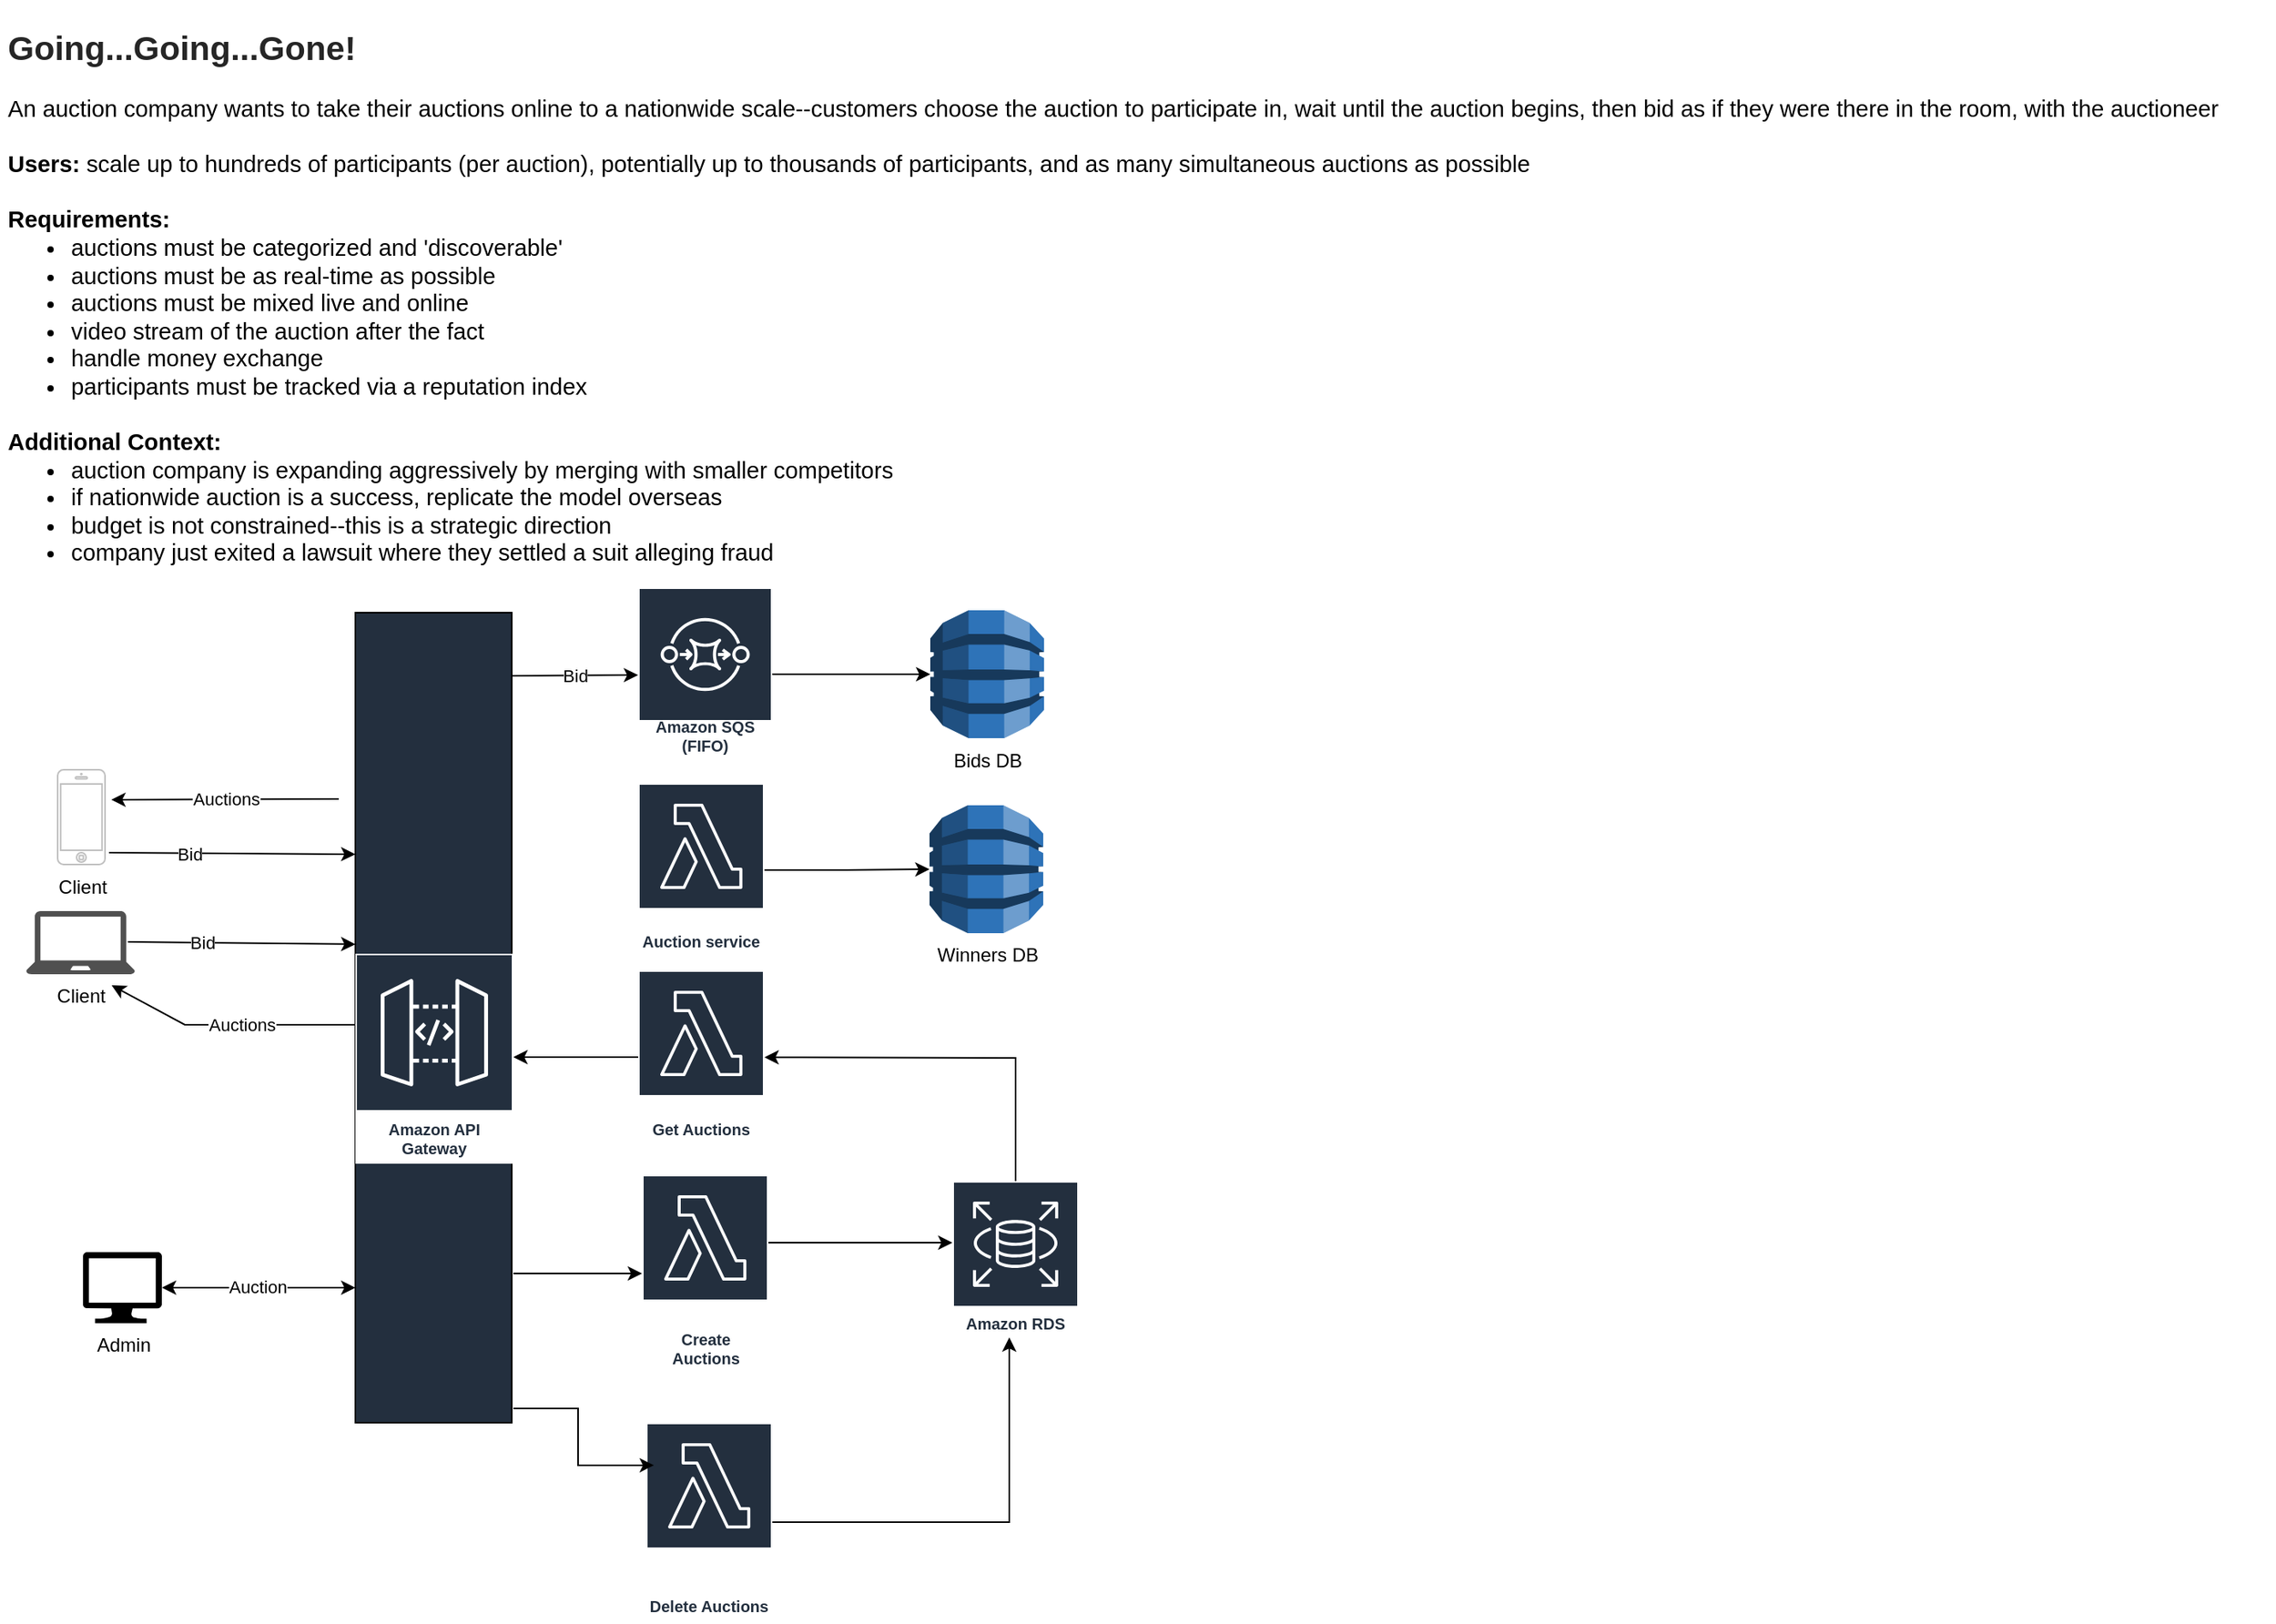 <mxfile version="20.3.0" type="github"><diagram id="sp1LoZxdjKv4uH-XBPk2" name="Page-1"><mxGraphModel dx="1186" dy="796" grid="1" gridSize="9" guides="1" tooltips="1" connect="1" arrows="1" fold="1" page="1" pageScale="1" pageWidth="2336" pageHeight="1654" math="0" shadow="0"><root><mxCell id="0"/><mxCell id="1" parent="0"/><mxCell id="PIwCiwUTO6pEeKE34QBl-45" value="" style="rounded=0;whiteSpace=wrap;html=1;labelBackgroundColor=none;fillColor=#232F3E;" vertex="1" parent="1"><mxGeometry x="243" y="396" width="99" height="513" as="geometry"/></mxCell><mxCell id="PIwCiwUTO6pEeKE34QBl-1" value="Client" style="html=1;verticalLabelPosition=bottom;labelBackgroundColor=#ffffff;verticalAlign=top;shadow=0;dashed=0;strokeWidth=1;shape=mxgraph.ios7.misc.iphone;strokeColor=#c0c0c0;" vertex="1" parent="1"><mxGeometry x="54.5" y="495.5" width="30" height="60" as="geometry"/></mxCell><mxCell id="PIwCiwUTO6pEeKE34QBl-5" value="" style="endArrow=classic;html=1;rounded=0;exitX=1.083;exitY=0.875;exitDx=0;exitDy=0;exitPerimeter=0;" edge="1" parent="1" source="PIwCiwUTO6pEeKE34QBl-1"><mxGeometry width="50" height="50" relative="1" as="geometry"><mxPoint x="147" y="516" as="sourcePoint"/><mxPoint x="243" y="549" as="targetPoint"/></mxGeometry></mxCell><mxCell id="PIwCiwUTO6pEeKE34QBl-27" value="Bid" style="edgeLabel;html=1;align=center;verticalAlign=middle;resizable=0;points=[];" vertex="1" connectable="0" parent="PIwCiwUTO6pEeKE34QBl-5"><mxGeometry x="-0.348" relative="1" as="geometry"><mxPoint as="offset"/></mxGeometry></mxCell><mxCell id="PIwCiwUTO6pEeKE34QBl-6" value="Client" style="sketch=0;pointerEvents=1;shadow=0;dashed=0;html=1;strokeColor=none;fillColor=#505050;labelPosition=center;verticalLabelPosition=bottom;verticalAlign=top;outlineConnect=0;align=center;shape=mxgraph.office.devices.laptop;" vertex="1" parent="1"><mxGeometry x="34.5" y="585" width="69" height="40" as="geometry"/></mxCell><mxCell id="PIwCiwUTO6pEeKE34QBl-29" value="" style="edgeStyle=orthogonalEdgeStyle;rounded=0;orthogonalLoop=1;jettySize=auto;html=1;" edge="1" parent="1" source="PIwCiwUTO6pEeKE34QBl-8" target="PIwCiwUTO6pEeKE34QBl-28"><mxGeometry relative="1" as="geometry"/></mxCell><mxCell id="PIwCiwUTO6pEeKE34QBl-8" value="Amazon SQS (FIFO)" style="sketch=0;outlineConnect=0;fontColor=#232F3E;gradientColor=none;strokeColor=#ffffff;fillColor=#232F3E;dashed=0;verticalLabelPosition=middle;verticalAlign=bottom;align=center;html=1;whiteSpace=wrap;fontSize=10;fontStyle=1;spacing=3;shape=mxgraph.aws4.productIcon;prIcon=mxgraph.aws4.sqs;" vertex="1" parent="1"><mxGeometry x="422" y="380" width="85" height="110" as="geometry"/></mxCell><mxCell id="PIwCiwUTO6pEeKE34QBl-9" value="Bid" style="endArrow=classic;html=1;rounded=0;" edge="1" parent="1"><mxGeometry width="50" height="50" relative="1" as="geometry"><mxPoint x="342" y="436" as="sourcePoint"/><mxPoint x="422" y="435.509" as="targetPoint"/><Array as="points"/></mxGeometry></mxCell><mxCell id="PIwCiwUTO6pEeKE34QBl-10" value="Amazon API Gateway" style="sketch=0;outlineConnect=0;fontColor=#232F3E;gradientColor=none;strokeColor=#ffffff;fillColor=#232F3E;dashed=0;verticalLabelPosition=middle;verticalAlign=bottom;align=center;html=1;whiteSpace=wrap;fontSize=10;fontStyle=1;spacing=3;shape=mxgraph.aws4.productIcon;prIcon=mxgraph.aws4.api_gateway;" vertex="1" parent="1"><mxGeometry x="243" y="612" width="100" height="133" as="geometry"/></mxCell><mxCell id="PIwCiwUTO6pEeKE34QBl-20" value="" style="edgeStyle=orthogonalEdgeStyle;rounded=0;orthogonalLoop=1;jettySize=auto;html=1;" edge="1" parent="1" source="PIwCiwUTO6pEeKE34QBl-13"><mxGeometry relative="1" as="geometry"><mxPoint x="343" y="677.5" as="targetPoint"/><Array as="points"><mxPoint x="360" y="678"/><mxPoint x="360" y="678"/></Array></mxGeometry></mxCell><mxCell id="PIwCiwUTO6pEeKE34QBl-13" value="Get Auctions" style="sketch=0;outlineConnect=0;fontColor=#232F3E;gradientColor=none;strokeColor=#ffffff;fillColor=#232F3E;dashed=0;verticalLabelPosition=middle;verticalAlign=bottom;align=center;html=1;whiteSpace=wrap;fontSize=10;fontStyle=1;spacing=3;shape=mxgraph.aws4.productIcon;prIcon=mxgraph.aws4.lambda;labelBackgroundColor=none;" vertex="1" parent="1"><mxGeometry x="422" y="622.5" width="80" height="110" as="geometry"/></mxCell><mxCell id="PIwCiwUTO6pEeKE34QBl-15" value="" style="endArrow=classic;html=1;rounded=0;" edge="1" parent="1" source="PIwCiwUTO6pEeKE34QBl-18" target="PIwCiwUTO6pEeKE34QBl-13"><mxGeometry width="50" height="50" relative="1" as="geometry"><mxPoint x="630" y="711" as="sourcePoint"/><mxPoint x="677" y="618" as="targetPoint"/><Array as="points"><mxPoint x="661" y="678"/></Array></mxGeometry></mxCell><mxCell id="PIwCiwUTO6pEeKE34QBl-17" value="&lt;h1&gt;&lt;b style=&quot;font-family: Calibri, sans-serif; font-size: 11pt; caret-color: rgb(0, 0, 0); background-color: initial;&quot;&gt;&lt;span style=&quot;font-size: 16pt; color: rgb(38, 38, 38);&quot; lang=&quot;EN-US&quot;&gt;Going...Going...Gone!&lt;/span&gt;&lt;/b&gt;&lt;/h1&gt;&lt;p style=&quot;margin: 0cm; font-size: 11pt; font-family: Calibri, sans-serif; caret-color: rgb(0, 0, 0); text-size-adjust: auto;&quot; class=&quot;MsoNormal&quot;&gt;&lt;span lang=&quot;EN-US&quot;&gt;An auction company wants to take their auctions online to a nationwide scale--customers choose the auction to participate in, wait until the auction begins, then bid as if they were there in the room, with the auctioneer&lt;/span&gt;&lt;/p&gt;&lt;p style=&quot;margin: 0cm; font-size: 11pt; font-family: Calibri, sans-serif; caret-color: rgb(0, 0, 0); text-size-adjust: auto;&quot; class=&quot;MsoNormal&quot;&gt;&lt;span lang=&quot;EN-US&quot;&gt;&amp;nbsp;&lt;/span&gt;&lt;/p&gt;&lt;p style=&quot;margin: 0cm; font-size: 11pt; font-family: Calibri, sans-serif; caret-color: rgb(0, 0, 0); text-size-adjust: auto;&quot; class=&quot;MsoNormal&quot;&gt;&lt;b&gt;&lt;span lang=&quot;EN-US&quot;&gt;Users:&lt;/span&gt;&lt;/b&gt;&lt;span lang=&quot;EN-US&quot;&gt;&lt;span class=&quot;Apple-converted-space&quot;&gt;&amp;nbsp;&lt;/span&gt;scale up to hundreds of participants (per auction), potentially up to thousands of participants, and as many simultaneous auctions as possible&lt;/span&gt;&lt;/p&gt;&lt;p style=&quot;margin: 0cm; font-size: 11pt; font-family: Calibri, sans-serif; caret-color: rgb(0, 0, 0); text-size-adjust: auto;&quot; class=&quot;MsoNormal&quot;&gt;&lt;b&gt;&lt;span lang=&quot;EN-US&quot;&gt;&amp;nbsp;&lt;/span&gt;&lt;/b&gt;&lt;/p&gt;&lt;p style=&quot;margin: 0cm; font-size: 11pt; font-family: Calibri, sans-serif; caret-color: rgb(0, 0, 0); text-size-adjust: auto;&quot; class=&quot;MsoNormal&quot;&gt;&lt;b&gt;&lt;span lang=&quot;EN-US&quot;&gt;Requirements:&lt;/span&gt;&lt;/b&gt;&lt;/p&gt;&lt;ul style=&quot;margin-bottom: 0cm; caret-color: rgb(0, 0, 0); font-family: Calibri; text-size-adjust: auto; margin-top: 0cm;&quot; type=&quot;disc&quot;&gt;&lt;li style=&quot;margin: 0cm; font-size: 11pt; font-family: Calibri, sans-serif;&quot; class=&quot;MsoListParagraph&quot;&gt;&lt;span lang=&quot;EN-US&quot;&gt;auctions must be categorized and 'discoverable'&lt;/span&gt;&lt;/li&gt;&lt;li style=&quot;margin: 0cm; font-size: 11pt; font-family: Calibri, sans-serif;&quot; class=&quot;MsoListParagraph&quot;&gt;&lt;span lang=&quot;EN-US&quot;&gt;auctions must be as real-time as possible&lt;/span&gt;&lt;/li&gt;&lt;li style=&quot;margin: 0cm; font-size: 11pt; font-family: Calibri, sans-serif;&quot; class=&quot;MsoListParagraph&quot;&gt;&lt;span lang=&quot;EN-US&quot;&gt;auctions must be mixed live and online&lt;/span&gt;&lt;/li&gt;&lt;li style=&quot;margin: 0cm; font-size: 11pt; font-family: Calibri, sans-serif;&quot; class=&quot;MsoListParagraph&quot;&gt;&lt;span lang=&quot;EN-US&quot;&gt;video stream of the auction after the fact&lt;/span&gt;&lt;/li&gt;&lt;li style=&quot;margin: 0cm; font-size: 11pt; font-family: Calibri, sans-serif;&quot; class=&quot;MsoListParagraph&quot;&gt;&lt;span lang=&quot;EN-US&quot;&gt;handle money exchange&lt;/span&gt;&lt;/li&gt;&lt;li style=&quot;margin: 0cm; font-size: 11pt; font-family: Calibri, sans-serif;&quot; class=&quot;MsoListParagraph&quot;&gt;&lt;span lang=&quot;EN-US&quot;&gt;participants must be tracked via a reputation index&lt;/span&gt;&lt;/li&gt;&lt;/ul&gt;&lt;p style=&quot;margin: 0cm; font-size: 11pt; font-family: Calibri, sans-serif; caret-color: rgb(0, 0, 0); text-size-adjust: auto;&quot; class=&quot;MsoNormal&quot;&gt;&lt;b&gt;&lt;span lang=&quot;EN-US&quot;&gt;&amp;nbsp;&lt;/span&gt;&lt;/b&gt;&lt;/p&gt;&lt;p style=&quot;margin: 0cm; font-size: 11pt; font-family: Calibri, sans-serif; caret-color: rgb(0, 0, 0); text-size-adjust: auto;&quot; class=&quot;MsoNormal&quot;&gt;&lt;b&gt;&lt;span lang=&quot;EN-US&quot;&gt;Additional Context:&lt;/span&gt;&lt;/b&gt;&lt;/p&gt;&lt;ul style=&quot;margin-bottom: 0cm; caret-color: rgb(0, 0, 0); font-family: Calibri; text-size-adjust: auto; margin-top: 0cm;&quot; type=&quot;disc&quot;&gt;&lt;li style=&quot;margin: 0cm; font-size: 11pt; font-family: Calibri, sans-serif;&quot; class=&quot;MsoListParagraph&quot;&gt;&lt;span lang=&quot;EN-US&quot;&gt;auction company is expanding aggressively by merging with smaller competitors&lt;/span&gt;&lt;/li&gt;&lt;li style=&quot;margin: 0cm; font-size: 11pt; font-family: Calibri, sans-serif;&quot; class=&quot;MsoListParagraph&quot;&gt;&lt;span lang=&quot;EN-US&quot;&gt;if nationwide auction is a success, replicate the model overseas&lt;/span&gt;&lt;/li&gt;&lt;li style=&quot;margin: 0cm; font-size: 11pt; font-family: Calibri, sans-serif;&quot; class=&quot;MsoListParagraph&quot;&gt;&lt;span lang=&quot;EN-US&quot;&gt;budget is not constrained--this is a strategic direction&lt;/span&gt;&lt;/li&gt;&lt;li style=&quot;margin: 0cm; font-size: 11pt; font-family: Calibri, sans-serif;&quot; class=&quot;MsoListParagraph&quot;&gt;&lt;span lang=&quot;EN-US&quot;&gt;company just exited a lawsuit where they settled a suit alleging fraud&lt;/span&gt;&lt;/li&gt;&lt;/ul&gt;" style="text;html=1;strokeColor=none;fillColor=none;spacing=5;spacingTop=-20;whiteSpace=wrap;overflow=hidden;rounded=0;labelBackgroundColor=none;" vertex="1" parent="1"><mxGeometry x="18" y="18" width="1440" height="390" as="geometry"/></mxCell><mxCell id="PIwCiwUTO6pEeKE34QBl-18" value="Amazon RDS" style="sketch=0;outlineConnect=0;fontColor=#232F3E;gradientColor=none;strokeColor=#ffffff;fillColor=#232F3E;dashed=0;verticalLabelPosition=middle;verticalAlign=bottom;align=center;html=1;whiteSpace=wrap;fontSize=10;fontStyle=1;spacing=3;shape=mxgraph.aws4.productIcon;prIcon=mxgraph.aws4.rds;labelBackgroundColor=none;" vertex="1" parent="1"><mxGeometry x="621" y="756" width="80" height="100" as="geometry"/></mxCell><mxCell id="PIwCiwUTO6pEeKE34QBl-23" value="" style="endArrow=classic;html=1;rounded=0;exitX=0;exitY=0.338;exitDx=0;exitDy=0;exitPerimeter=0;" edge="1" parent="1" source="PIwCiwUTO6pEeKE34QBl-10"><mxGeometry width="50" height="50" relative="1" as="geometry"><mxPoint x="234" y="571" as="sourcePoint"/><mxPoint x="88.688" y="632" as="targetPoint"/><Array as="points"><mxPoint x="217" y="657"/><mxPoint x="135" y="657"/></Array></mxGeometry></mxCell><mxCell id="PIwCiwUTO6pEeKE34QBl-24" value="Auctions" style="edgeLabel;html=1;align=center;verticalAlign=middle;resizable=0;points=[];" vertex="1" connectable="0" parent="PIwCiwUTO6pEeKE34QBl-23"><mxGeometry x="0.062" y="1" relative="1" as="geometry"><mxPoint x="13" y="-1" as="offset"/></mxGeometry></mxCell><mxCell id="PIwCiwUTO6pEeKE34QBl-25" value="Auctions" style="endArrow=classic;html=1;rounded=0;entryX=1.133;entryY=0.133;entryDx=0;entryDy=0;entryPerimeter=0;startSize=6;" edge="1" parent="1"><mxGeometry width="50" height="50" relative="1" as="geometry"><mxPoint x="232.5" y="514" as="sourcePoint"/><mxPoint x="88.49" y="514.48" as="targetPoint"/></mxGeometry></mxCell><mxCell id="PIwCiwUTO6pEeKE34QBl-28" value="Bids DB" style="outlineConnect=0;dashed=0;verticalLabelPosition=bottom;verticalAlign=top;align=center;html=1;shape=mxgraph.aws3.dynamo_db;fillColor=#2E73B8;gradientColor=none;labelBackgroundColor=none;" vertex="1" parent="1"><mxGeometry x="607" y="394.5" width="72" height="81" as="geometry"/></mxCell><mxCell id="PIwCiwUTO6pEeKE34QBl-36" value="" style="edgeStyle=orthogonalEdgeStyle;rounded=0;orthogonalLoop=1;jettySize=auto;html=1;startSize=6;" edge="1" parent="1" source="PIwCiwUTO6pEeKE34QBl-30" target="PIwCiwUTO6pEeKE34QBl-35"><mxGeometry relative="1" as="geometry"/></mxCell><mxCell id="PIwCiwUTO6pEeKE34QBl-30" value="Auction service" style="sketch=0;outlineConnect=0;fontColor=#232F3E;gradientColor=none;strokeColor=#ffffff;fillColor=#232F3E;dashed=0;verticalLabelPosition=middle;verticalAlign=bottom;align=center;html=1;whiteSpace=wrap;fontSize=10;fontStyle=1;spacing=3;shape=mxgraph.aws4.productIcon;prIcon=mxgraph.aws4.lambda;labelBackgroundColor=none;" vertex="1" parent="1"><mxGeometry x="422" y="504" width="80" height="110" as="geometry"/></mxCell><mxCell id="PIwCiwUTO6pEeKE34QBl-32" value="Create Auctions" style="sketch=0;outlineConnect=0;fontColor=#232F3E;gradientColor=none;strokeColor=#ffffff;fillColor=#232F3E;dashed=0;verticalLabelPosition=middle;verticalAlign=bottom;align=center;html=1;whiteSpace=wrap;fontSize=10;fontStyle=1;spacing=3;shape=mxgraph.aws4.productIcon;prIcon=mxgraph.aws4.lambda;labelBackgroundColor=none;" vertex="1" parent="1"><mxGeometry x="424.5" y="752" width="80" height="126" as="geometry"/></mxCell><mxCell id="PIwCiwUTO6pEeKE34QBl-33" value="" style="endArrow=classic;html=1;rounded=0;" edge="1" parent="1"><mxGeometry width="50" height="50" relative="1" as="geometry"><mxPoint x="504.5" y="795" as="sourcePoint"/><mxPoint x="621" y="795" as="targetPoint"/><Array as="points"><mxPoint x="549" y="795"/><mxPoint x="594" y="795"/></Array></mxGeometry></mxCell><mxCell id="PIwCiwUTO6pEeKE34QBl-35" value="Winners DB" style="outlineConnect=0;dashed=0;verticalLabelPosition=bottom;verticalAlign=top;align=center;html=1;shape=mxgraph.aws3.dynamo_db;fillColor=#2E73B8;gradientColor=none;labelBackgroundColor=none;" vertex="1" parent="1"><mxGeometry x="606.5" y="518" width="72" height="81" as="geometry"/></mxCell><mxCell id="PIwCiwUTO6pEeKE34QBl-37" value="Admin" style="verticalLabelPosition=bottom;html=1;verticalAlign=top;align=center;strokeColor=none;fillColor=#000000;shape=mxgraph.azure.computer;pointerEvents=1;labelBackgroundColor=none;" vertex="1" parent="1"><mxGeometry x="70.5" y="801" width="50" height="45" as="geometry"/></mxCell><mxCell id="PIwCiwUTO6pEeKE34QBl-38" value="" style="edgeStyle=orthogonalEdgeStyle;rounded=0;orthogonalLoop=1;jettySize=auto;html=1;exitX=1;exitY=0.5;exitDx=0;exitDy=0;exitPerimeter=0;startArrow=classic;startFill=1;" edge="1" parent="1" source="PIwCiwUTO6pEeKE34QBl-37"><mxGeometry relative="1" as="geometry"><mxPoint x="120.5" y="810" as="sourcePoint"/><mxPoint x="243" y="823.5" as="targetPoint"/><Array as="points"><mxPoint x="216" y="824"/><mxPoint x="216" y="824"/></Array></mxGeometry></mxCell><mxCell id="PIwCiwUTO6pEeKE34QBl-39" value="Auction" style="edgeLabel;html=1;align=center;verticalAlign=middle;resizable=0;points=[];" vertex="1" connectable="0" parent="PIwCiwUTO6pEeKE34QBl-38"><mxGeometry x="-0.016" y="1" relative="1" as="geometry"><mxPoint as="offset"/></mxGeometry></mxCell><mxCell id="PIwCiwUTO6pEeKE34QBl-41" value="" style="edgeStyle=orthogonalEdgeStyle;rounded=0;orthogonalLoop=1;jettySize=auto;html=1;startSize=6;" edge="1" parent="1" target="PIwCiwUTO6pEeKE34QBl-32"><mxGeometry relative="1" as="geometry"><mxPoint x="343" y="814.5" as="sourcePoint"/></mxGeometry></mxCell><mxCell id="PIwCiwUTO6pEeKE34QBl-42" value="Delete Auctions" style="sketch=0;outlineConnect=0;fontColor=#232F3E;gradientColor=none;strokeColor=#ffffff;fillColor=#232F3E;dashed=0;verticalLabelPosition=middle;verticalAlign=bottom;align=center;html=1;whiteSpace=wrap;fontSize=10;fontStyle=1;spacing=3;shape=mxgraph.aws4.productIcon;prIcon=mxgraph.aws4.lambda;labelBackgroundColor=none;" vertex="1" parent="1"><mxGeometry x="427" y="909" width="80" height="126" as="geometry"/></mxCell><mxCell id="PIwCiwUTO6pEeKE34QBl-43" value="" style="edgeStyle=orthogonalEdgeStyle;rounded=0;orthogonalLoop=1;jettySize=auto;html=1;startSize=6;entryX=0.063;entryY=0.214;entryDx=0;entryDy=0;entryPerimeter=0;" edge="1" parent="1" target="PIwCiwUTO6pEeKE34QBl-42"><mxGeometry relative="1" as="geometry"><mxPoint x="343" y="900" as="sourcePoint"/><mxPoint x="424.5" y="825" as="targetPoint"/><Array as="points"><mxPoint x="343" y="900"/><mxPoint x="384" y="900"/><mxPoint x="384" y="936"/></Array></mxGeometry></mxCell><mxCell id="PIwCiwUTO6pEeKE34QBl-44" value="" style="endArrow=classic;html=1;rounded=0;" edge="1" parent="1" source="PIwCiwUTO6pEeKE34QBl-42"><mxGeometry width="50" height="50" relative="1" as="geometry"><mxPoint x="530.75" y="815" as="sourcePoint"/><mxPoint x="657" y="855" as="targetPoint"/><Array as="points"><mxPoint x="657" y="972"/></Array></mxGeometry></mxCell><mxCell id="PIwCiwUTO6pEeKE34QBl-46" value="" style="endArrow=classic;html=1;rounded=0;exitX=1.083;exitY=0.875;exitDx=0;exitDy=0;exitPerimeter=0;" edge="1" parent="1"><mxGeometry width="50" height="50" relative="1" as="geometry"><mxPoint x="99.0" y="604.5" as="sourcePoint"/><mxPoint x="243" y="606" as="targetPoint"/></mxGeometry></mxCell><mxCell id="PIwCiwUTO6pEeKE34QBl-47" value="Bid" style="edgeLabel;html=1;align=center;verticalAlign=middle;resizable=0;points=[];" vertex="1" connectable="0" parent="PIwCiwUTO6pEeKE34QBl-46"><mxGeometry x="-0.348" relative="1" as="geometry"><mxPoint as="offset"/></mxGeometry></mxCell></root></mxGraphModel></diagram></mxfile>